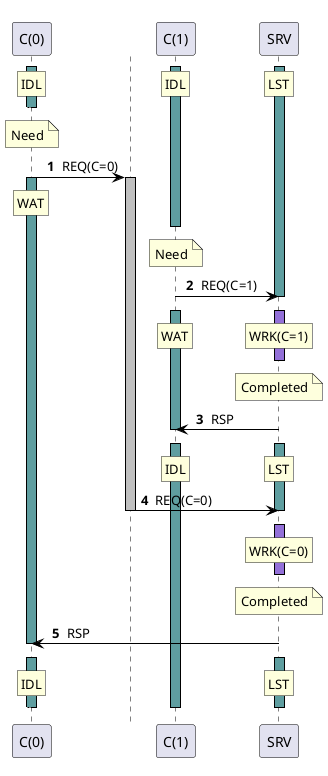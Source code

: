 @startuml
autonumber " <b>#</b> "
skinparam shadowing false
skinparam sequence {
ArrowColor Black
ActorBorderColor Black
LifeLineBorderColor Black
LifeLineBackgroundColor Black
ParticipantBorderColor Black
}
skinparam ControlBorderColor White
skinparam ControlBackgroundColor White
participant "C(0)" as A0 order 10100
activate A0 #CadetBlue
participant "C(1)" as A1 order 10200
activate A1 #CadetBlue
participant "SRV" as A2 order 10300
activate A2 #CadetBlue
rnote over A0 : IDL
/ rnote over A1 : IDL
/ rnote over A2 : LST
autonumber stop
[<[#White]-- A0
autonumber resume
deactivate A0
note over A0 : Need
control " " as T0 order 10101
A0 -> T0 : REQ(C=0)
activate T0 #Silver
activate A0 #CadetBlue
rnote over A0 : WAT
autonumber stop
[<[#White]-- A0
autonumber resume
deactivate A1
note over A1 : Need
A1 -> A2 : REQ(C=1)
deactivate A2
autonumber stop
[<[#White]-- A0
autonumber resume
activate A1 #CadetBlue
activate A2 #MediumPurple
rnote over A1 : WAT
/ rnote over A2 : WRK(C=1)
autonumber stop
[<[#White]-- A0
autonumber resume
deactivate A2
note over A2 : Completed
A2 -> A1 : RSP
deactivate A1
autonumber stop
[<[#White]-- A0
autonumber resume
activate A2 #CadetBlue
activate A1 #CadetBlue
rnote over A2 : LST
/ rnote over A1 : IDL
T0 -> A2 : REQ(C=0)
deactivate T0
deactivate A2
autonumber stop
[<[#White]-- A0
autonumber resume
activate A2 #MediumPurple
rnote over A2 : WRK(C=0)
autonumber stop
[<[#White]-- A0
autonumber resume
deactivate A2
note over A2 : Completed
A2 -> A0 : RSP
deactivate A0
autonumber stop
[<[#White]-- A0
autonumber resume
activate A2 #CadetBlue
activate A0 #CadetBlue
rnote over A2 : LST
/ rnote over A0 : IDL
autonumber stop
[<[#White]-- A0
autonumber resume
deactivate A0
deactivate A1
deactivate A2
@enduml
